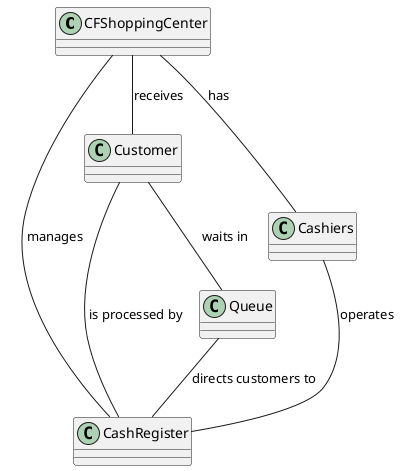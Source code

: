 @startuml diagrama de clases

CFShoppingCenter -- CashRegister: manages
CFShoppingCenter  -- Customer: receives
CFShoppingCenter  -- Cashiers: has

Cashiers -- CashRegister: operates

Customer -- Queue: waits in

Queue -- CashRegister: directs customers to
Customer -- CashRegister: is processed by

@endtuml
